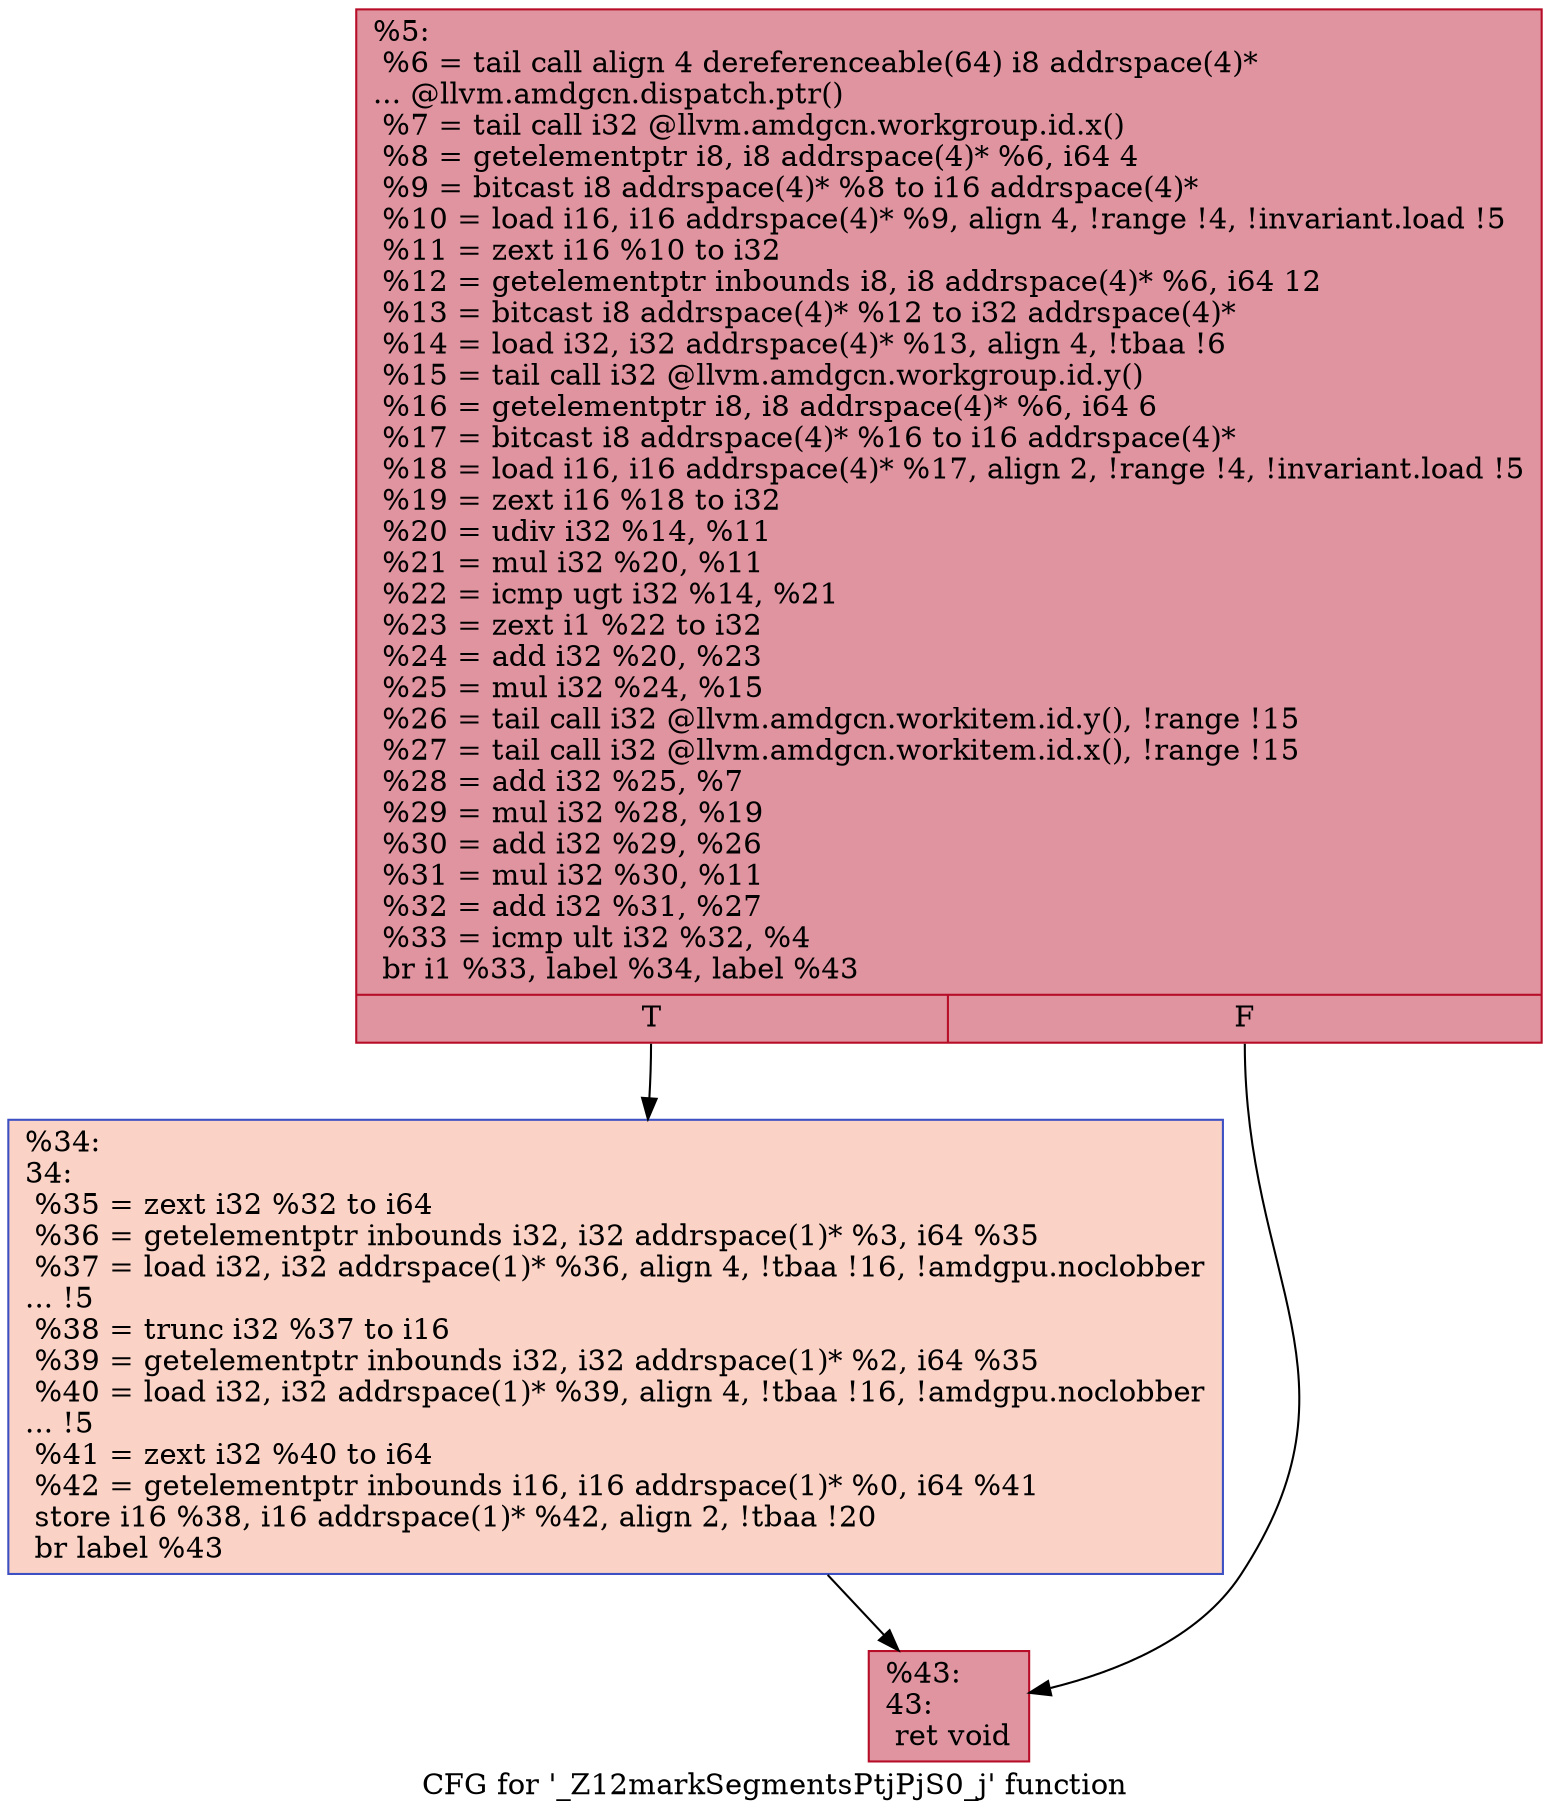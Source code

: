 digraph "CFG for '_Z12markSegmentsPtjPjS0_j' function" {
	label="CFG for '_Z12markSegmentsPtjPjS0_j' function";

	Node0x56ff7a0 [shape=record,color="#b70d28ff", style=filled, fillcolor="#b70d2870",label="{%5:\l  %6 = tail call align 4 dereferenceable(64) i8 addrspace(4)*\l... @llvm.amdgcn.dispatch.ptr()\l  %7 = tail call i32 @llvm.amdgcn.workgroup.id.x()\l  %8 = getelementptr i8, i8 addrspace(4)* %6, i64 4\l  %9 = bitcast i8 addrspace(4)* %8 to i16 addrspace(4)*\l  %10 = load i16, i16 addrspace(4)* %9, align 4, !range !4, !invariant.load !5\l  %11 = zext i16 %10 to i32\l  %12 = getelementptr inbounds i8, i8 addrspace(4)* %6, i64 12\l  %13 = bitcast i8 addrspace(4)* %12 to i32 addrspace(4)*\l  %14 = load i32, i32 addrspace(4)* %13, align 4, !tbaa !6\l  %15 = tail call i32 @llvm.amdgcn.workgroup.id.y()\l  %16 = getelementptr i8, i8 addrspace(4)* %6, i64 6\l  %17 = bitcast i8 addrspace(4)* %16 to i16 addrspace(4)*\l  %18 = load i16, i16 addrspace(4)* %17, align 2, !range !4, !invariant.load !5\l  %19 = zext i16 %18 to i32\l  %20 = udiv i32 %14, %11\l  %21 = mul i32 %20, %11\l  %22 = icmp ugt i32 %14, %21\l  %23 = zext i1 %22 to i32\l  %24 = add i32 %20, %23\l  %25 = mul i32 %24, %15\l  %26 = tail call i32 @llvm.amdgcn.workitem.id.y(), !range !15\l  %27 = tail call i32 @llvm.amdgcn.workitem.id.x(), !range !15\l  %28 = add i32 %25, %7\l  %29 = mul i32 %28, %19\l  %30 = add i32 %29, %26\l  %31 = mul i32 %30, %11\l  %32 = add i32 %31, %27\l  %33 = icmp ult i32 %32, %4\l  br i1 %33, label %34, label %43\l|{<s0>T|<s1>F}}"];
	Node0x56ff7a0:s0 -> Node0x5701760;
	Node0x56ff7a0:s1 -> Node0x5703920;
	Node0x5701760 [shape=record,color="#3d50c3ff", style=filled, fillcolor="#f59c7d70",label="{%34:\l34:                                               \l  %35 = zext i32 %32 to i64\l  %36 = getelementptr inbounds i32, i32 addrspace(1)* %3, i64 %35\l  %37 = load i32, i32 addrspace(1)* %36, align 4, !tbaa !16, !amdgpu.noclobber\l... !5\l  %38 = trunc i32 %37 to i16\l  %39 = getelementptr inbounds i32, i32 addrspace(1)* %2, i64 %35\l  %40 = load i32, i32 addrspace(1)* %39, align 4, !tbaa !16, !amdgpu.noclobber\l... !5\l  %41 = zext i32 %40 to i64\l  %42 = getelementptr inbounds i16, i16 addrspace(1)* %0, i64 %41\l  store i16 %38, i16 addrspace(1)* %42, align 2, !tbaa !20\l  br label %43\l}"];
	Node0x5701760 -> Node0x5703920;
	Node0x5703920 [shape=record,color="#b70d28ff", style=filled, fillcolor="#b70d2870",label="{%43:\l43:                                               \l  ret void\l}"];
}
